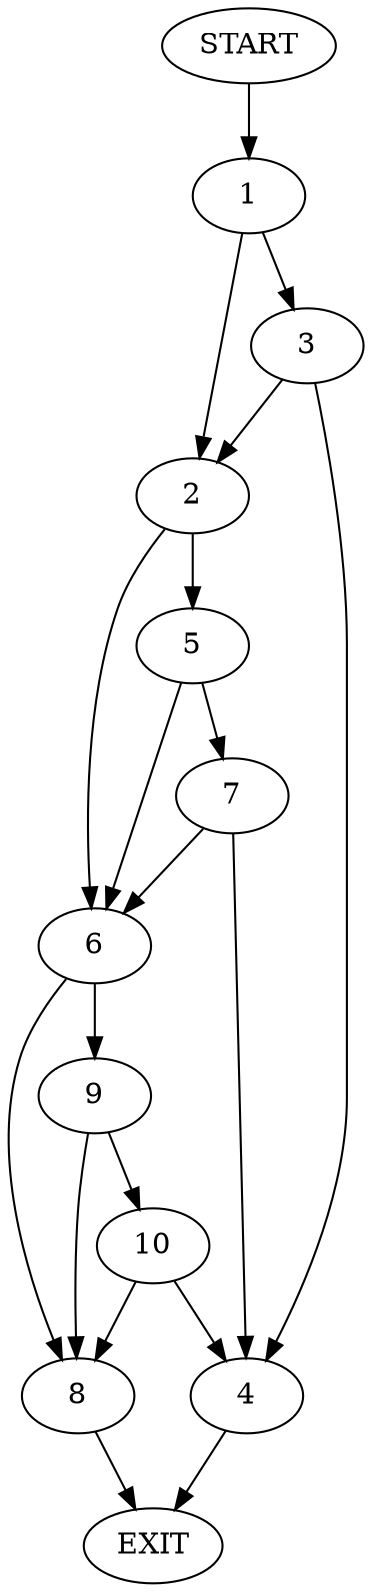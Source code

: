 digraph {
0 [label="START"]
11 [label="EXIT"]
0 -> 1
1 -> 2
1 -> 3
3 -> 2
3 -> 4
2 -> 5
2 -> 6
4 -> 11
5 -> 7
5 -> 6
6 -> 8
6 -> 9
7 -> 4
7 -> 6
8 -> 11
9 -> 8
9 -> 10
10 -> 8
10 -> 4
}
